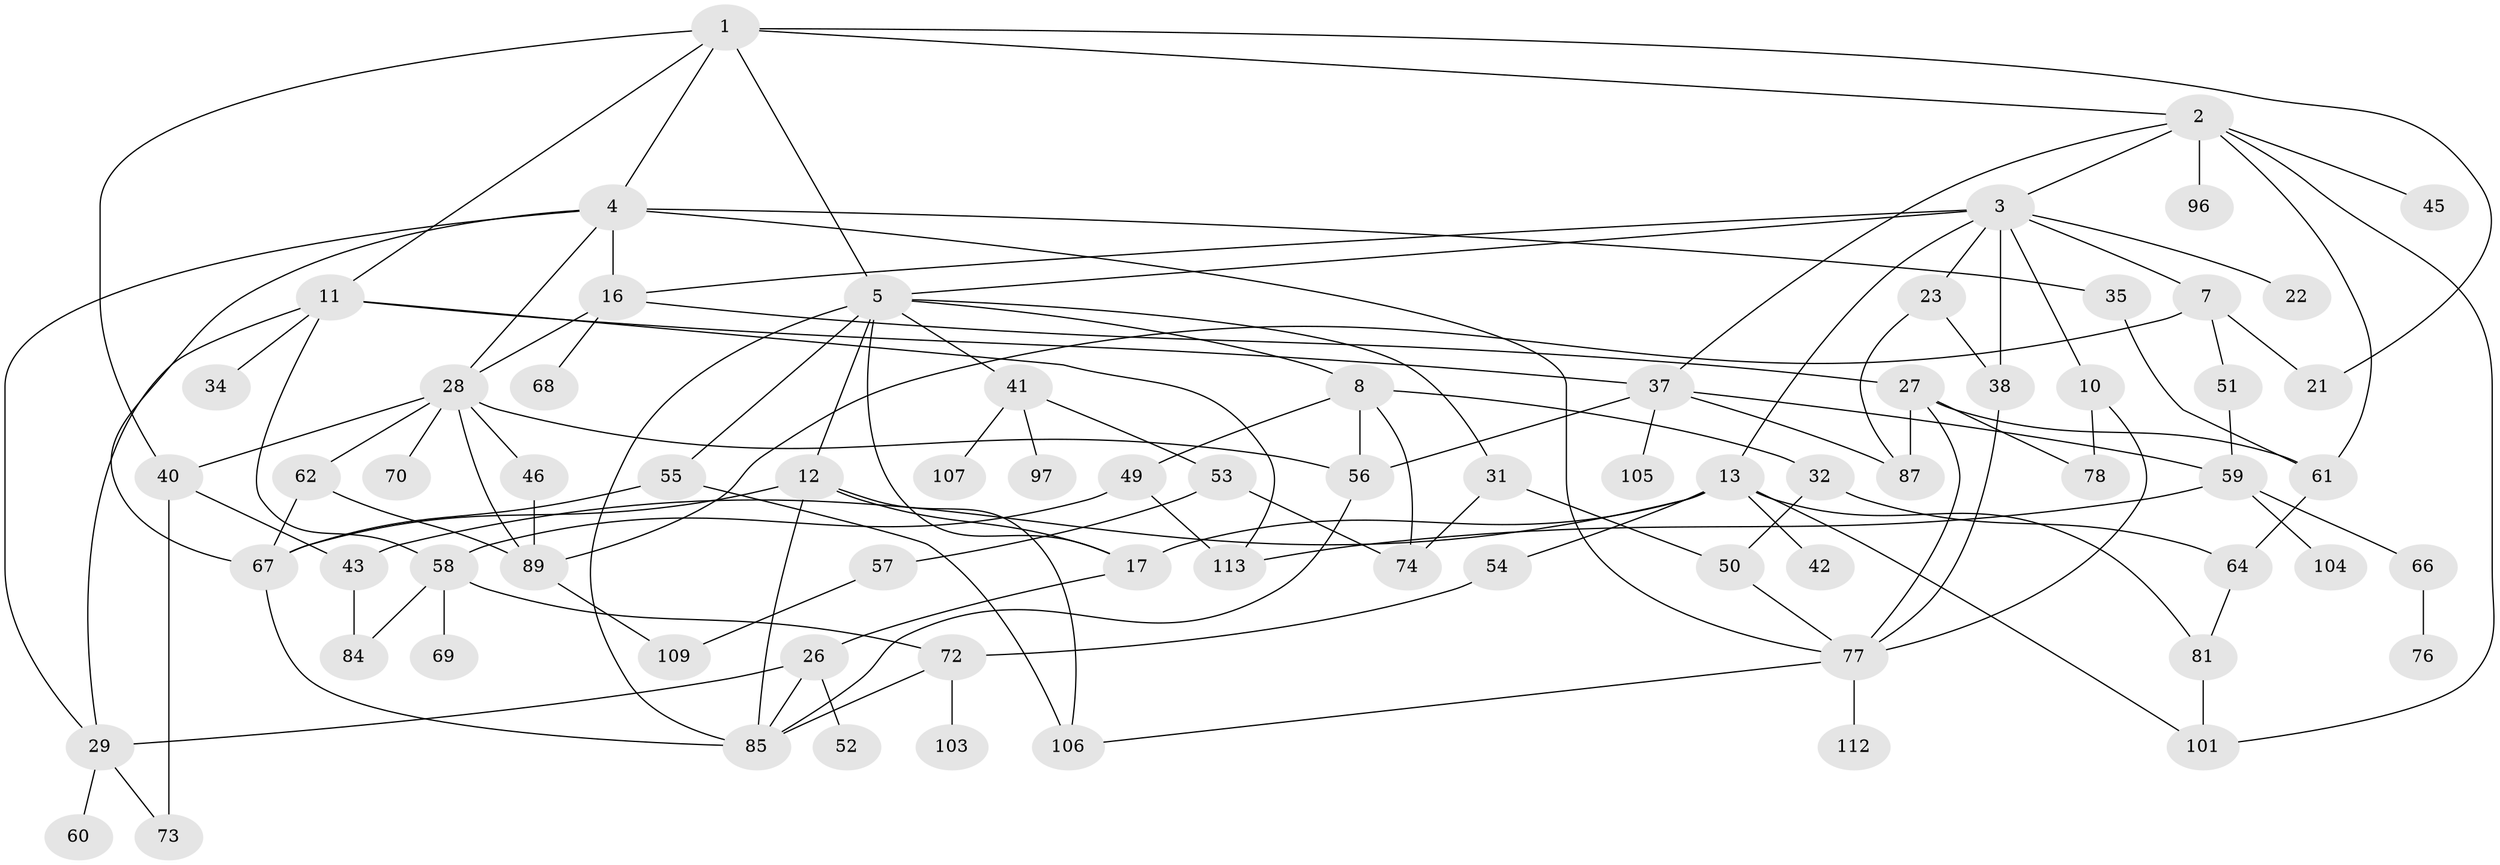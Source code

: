 // original degree distribution, {5: 0.07017543859649122, 7: 0.008771929824561403, 6: 0.06140350877192982, 4: 0.19298245614035087, 2: 0.2719298245614035, 3: 0.21929824561403508, 1: 0.17543859649122806}
// Generated by graph-tools (version 1.1) at 2025/41/03/06/25 10:41:30]
// undirected, 74 vertices, 124 edges
graph export_dot {
graph [start="1"]
  node [color=gray90,style=filled];
  1 [super="+15"];
  2 [super="+14"];
  3 [super="+9"];
  4 [super="+44"];
  5 [super="+6"];
  7 [super="+18"];
  8 [super="+19"];
  10 [super="+20"];
  11 [super="+75"];
  12 [super="+25"];
  13 [super="+24"];
  16 [super="+65"];
  17 [super="+36"];
  21;
  22;
  23 [super="+39"];
  26 [super="+90"];
  27 [super="+33"];
  28 [super="+47"];
  29 [super="+30"];
  31 [super="+110"];
  32 [super="+95"];
  34;
  35;
  37 [super="+92"];
  38 [super="+114"];
  40 [super="+48"];
  41 [super="+63"];
  42;
  43;
  45;
  46;
  49 [super="+94"];
  50 [super="+79"];
  51;
  52;
  53 [super="+71"];
  54;
  55 [super="+99"];
  56;
  57;
  58;
  59 [super="+108"];
  60;
  61 [super="+91"];
  62 [super="+86"];
  64;
  66;
  67 [super="+80"];
  68;
  69;
  70;
  72 [super="+83"];
  73;
  74;
  76;
  77 [super="+82"];
  78;
  81 [super="+93"];
  84 [super="+98"];
  85 [super="+100"];
  87 [super="+88"];
  89 [super="+102"];
  96;
  97;
  101;
  103;
  104;
  105;
  106;
  107;
  109 [super="+111"];
  112;
  113;
  1 -- 2;
  1 -- 4;
  1 -- 5;
  1 -- 11;
  1 -- 40;
  1 -- 21;
  2 -- 3;
  2 -- 37;
  2 -- 45;
  2 -- 96;
  2 -- 61;
  2 -- 101;
  3 -- 7;
  3 -- 10;
  3 -- 23;
  3 -- 16;
  3 -- 5;
  3 -- 38 [weight=2];
  3 -- 22;
  3 -- 13;
  4 -- 29;
  4 -- 35;
  4 -- 67;
  4 -- 28;
  4 -- 77;
  4 -- 16;
  5 -- 8;
  5 -- 31;
  5 -- 85;
  5 -- 55;
  5 -- 41;
  5 -- 12;
  5 -- 17;
  7 -- 21;
  7 -- 89;
  7 -- 51;
  8 -- 32;
  8 -- 49;
  8 -- 56;
  8 -- 74;
  10 -- 77;
  10 -- 78;
  11 -- 34;
  11 -- 58;
  11 -- 113;
  11 -- 37;
  11 -- 29;
  12 -- 17;
  12 -- 85;
  12 -- 106;
  12 -- 67;
  13 -- 42;
  13 -- 43;
  13 -- 81;
  13 -- 101;
  13 -- 17;
  13 -- 54;
  16 -- 27;
  16 -- 28;
  16 -- 68;
  17 -- 26;
  23 -- 87;
  23 -- 38;
  26 -- 52;
  26 -- 85;
  26 -- 29;
  27 -- 78;
  27 -- 87;
  27 -- 61;
  27 -- 77;
  28 -- 46;
  28 -- 70;
  28 -- 56;
  28 -- 62;
  28 -- 40;
  28 -- 89;
  29 -- 60;
  29 -- 73;
  31 -- 50;
  31 -- 74;
  32 -- 64;
  32 -- 50;
  35 -- 61;
  37 -- 105;
  37 -- 56;
  37 -- 59;
  37 -- 87;
  38 -- 77;
  40 -- 73;
  40 -- 43;
  41 -- 53;
  41 -- 107;
  41 -- 97;
  43 -- 84;
  46 -- 89;
  49 -- 58;
  49 -- 113;
  50 -- 77;
  51 -- 59;
  53 -- 57;
  53 -- 74;
  54 -- 72;
  55 -- 106;
  55 -- 67;
  56 -- 85;
  57 -- 109;
  58 -- 69;
  58 -- 72;
  58 -- 84;
  59 -- 66;
  59 -- 104 [weight=2];
  59 -- 113;
  61 -- 64;
  62 -- 89;
  62 -- 67;
  64 -- 81;
  66 -- 76;
  67 -- 85;
  72 -- 85 [weight=2];
  72 -- 103;
  77 -- 106;
  77 -- 112;
  81 -- 101;
  89 -- 109;
}
